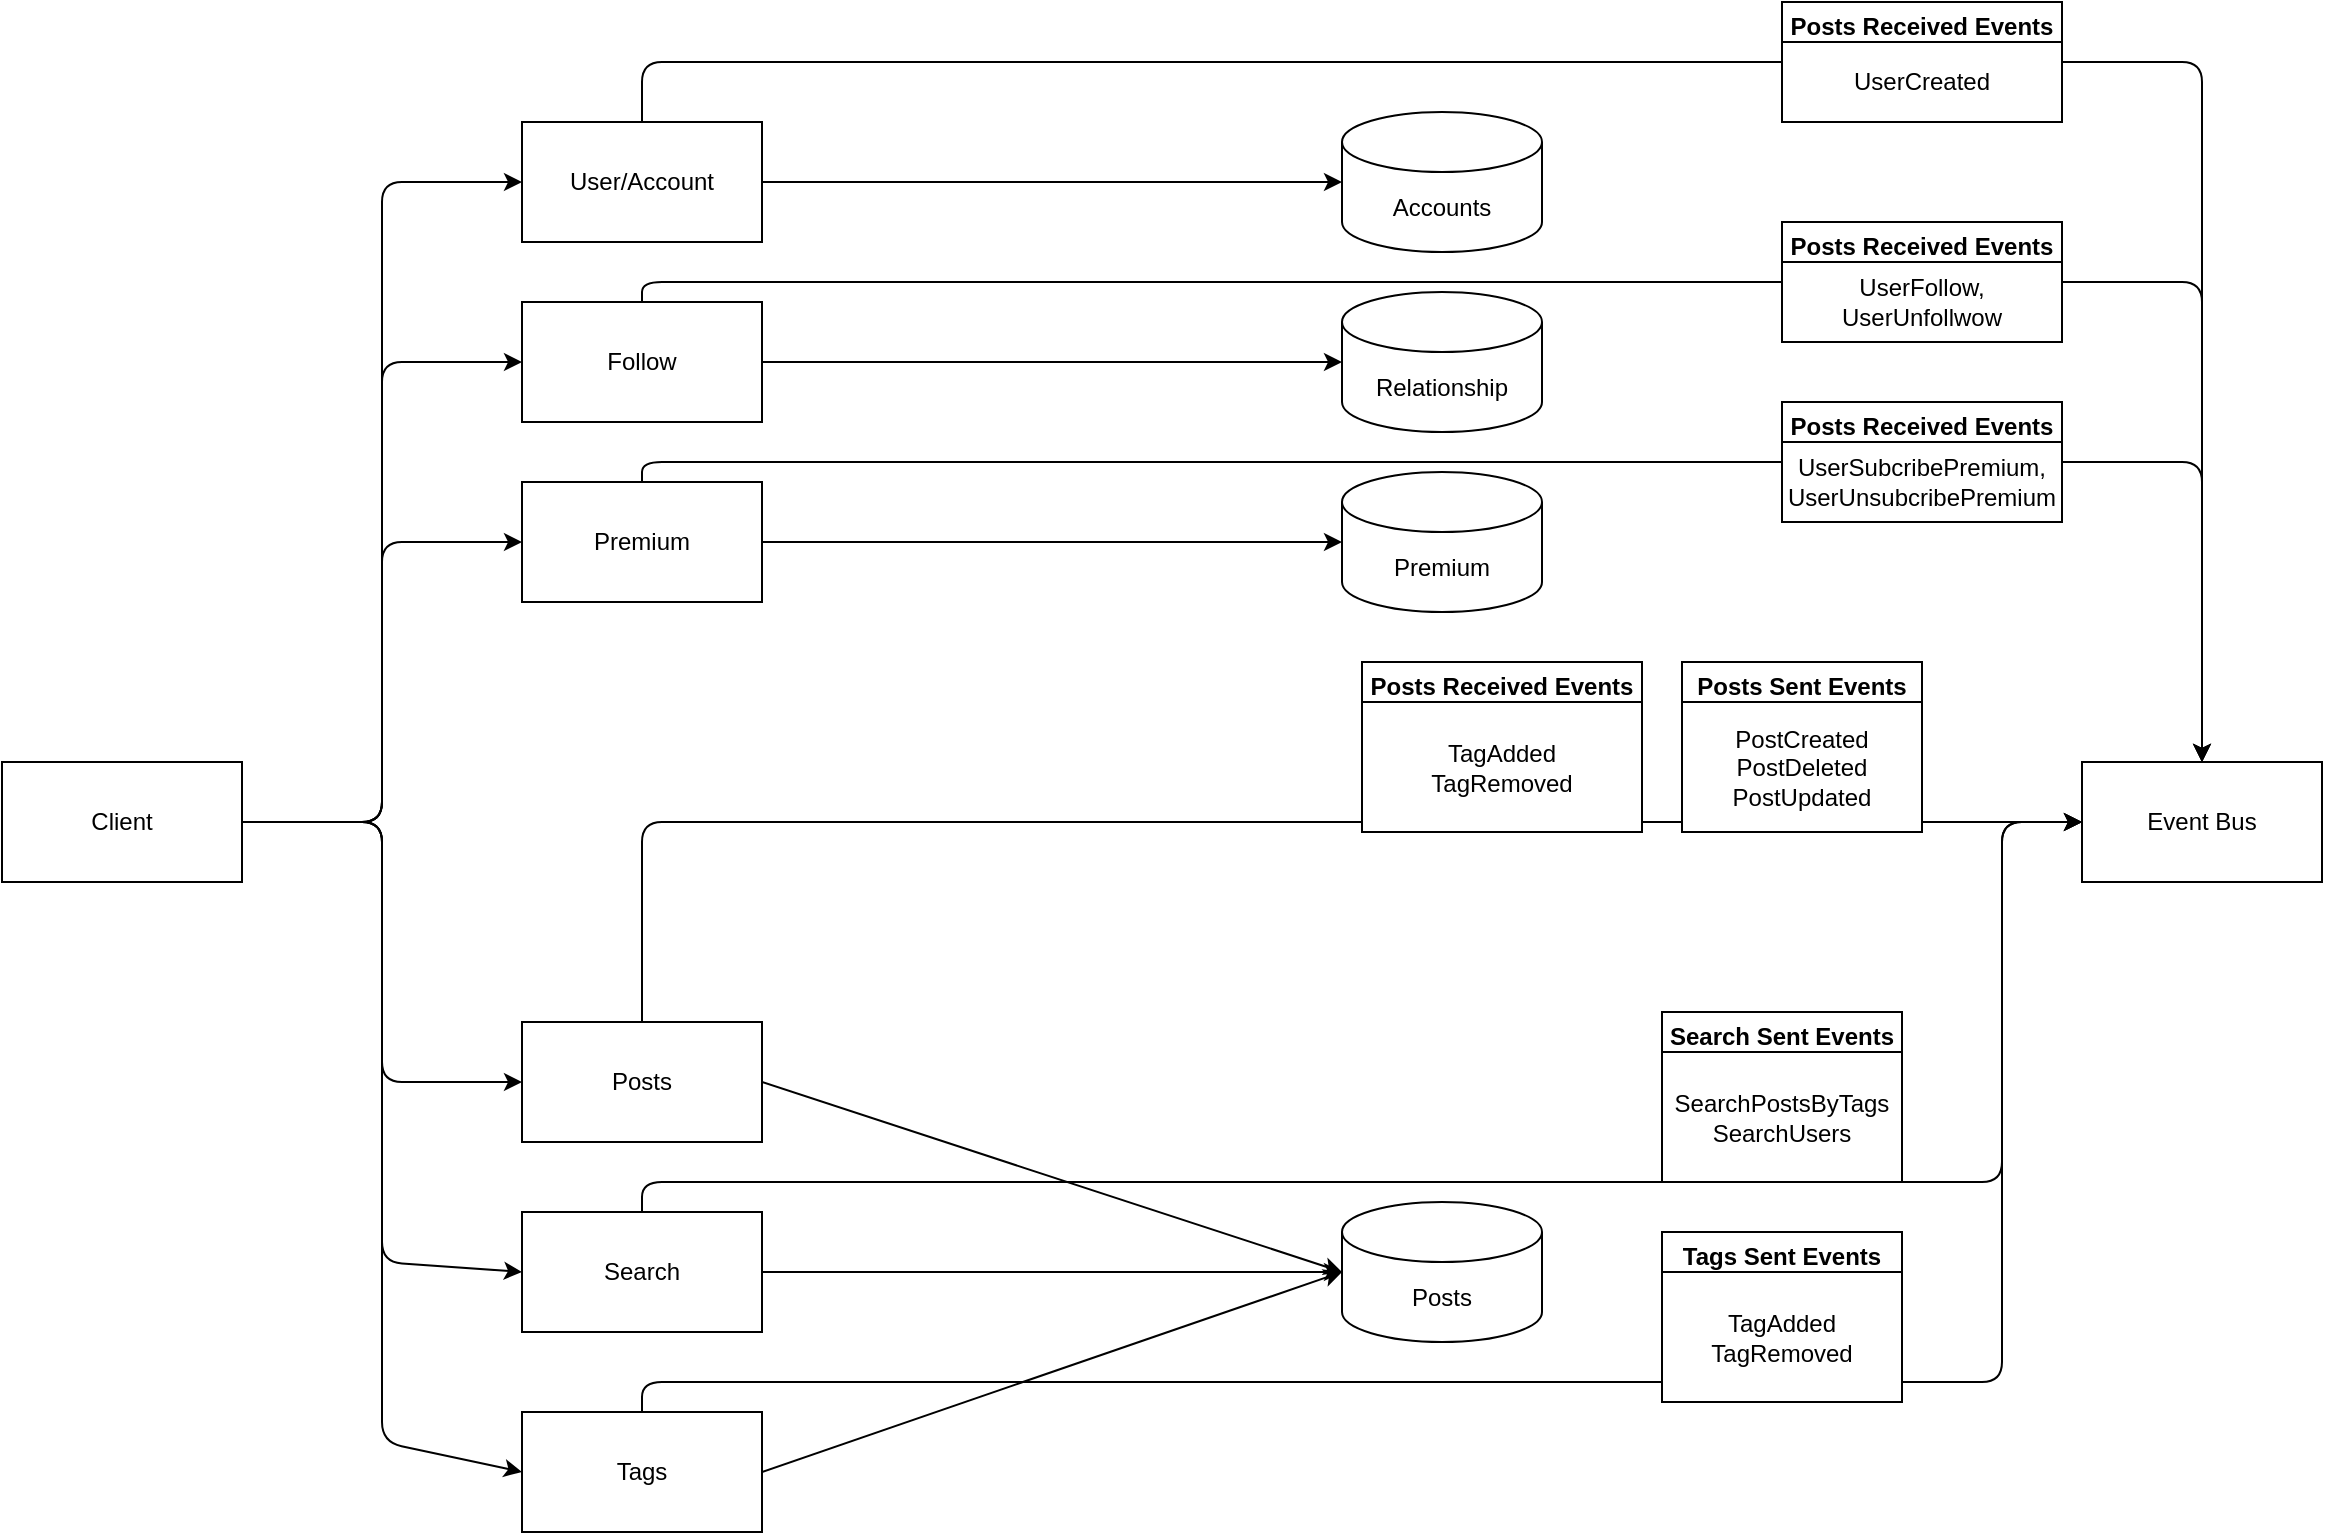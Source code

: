 <mxfile>
    <diagram id="Gvop6OyZS1tVDtoL9f6q" name="Page-1">
        <mxGraphModel dx="1919" dy="1706" grid="1" gridSize="10" guides="1" tooltips="1" connect="1" arrows="1" fold="1" page="1" pageScale="1" pageWidth="850" pageHeight="1100" math="0" shadow="0">
            <root>
                <mxCell id="0"/>
                <mxCell id="1" parent="0"/>
                <mxCell id="5" style="edgeStyle=orthogonalEdgeStyle;html=1;exitX=1;exitY=0.5;exitDx=0;exitDy=0;entryX=0;entryY=0.5;entryDx=0;entryDy=0;" parent="1" source="2" target="3" edge="1">
                    <mxGeometry relative="1" as="geometry"/>
                </mxCell>
                <mxCell id="6" style="edgeStyle=orthogonalEdgeStyle;html=1;entryX=0;entryY=0.5;entryDx=0;entryDy=0;" parent="1" source="2" target="4" edge="1">
                    <mxGeometry relative="1" as="geometry"/>
                </mxCell>
                <mxCell id="8" style="edgeStyle=orthogonalEdgeStyle;html=1;entryX=0;entryY=0.5;entryDx=0;entryDy=0;" parent="1" source="2" target="7" edge="1">
                    <mxGeometry relative="1" as="geometry"/>
                </mxCell>
                <mxCell id="22" style="edgeStyle=none;html=1;exitX=1;exitY=0.5;exitDx=0;exitDy=0;entryX=0;entryY=0.5;entryDx=0;entryDy=0;" edge="1" parent="1" source="2" target="18">
                    <mxGeometry relative="1" as="geometry">
                        <Array as="points">
                            <mxPoint x="150" y="390"/>
                            <mxPoint x="150" y="610"/>
                        </Array>
                    </mxGeometry>
                </mxCell>
                <mxCell id="23" style="edgeStyle=none;html=1;exitX=1;exitY=0.5;exitDx=0;exitDy=0;entryX=0;entryY=0.5;entryDx=0;entryDy=0;" edge="1" parent="1" source="2" target="17">
                    <mxGeometry relative="1" as="geometry">
                        <Array as="points">
                            <mxPoint x="150" y="390"/>
                            <mxPoint x="150" y="700"/>
                        </Array>
                    </mxGeometry>
                </mxCell>
                <mxCell id="2" value="Client" style="rounded=0;whiteSpace=wrap;html=1;" parent="1" vertex="1">
                    <mxGeometry x="-40" y="360" width="120" height="60" as="geometry"/>
                </mxCell>
                <mxCell id="12" style="edgeStyle=none;html=1;entryX=0;entryY=0.5;entryDx=0;entryDy=0;entryPerimeter=0;" edge="1" parent="1" source="3" target="11">
                    <mxGeometry relative="1" as="geometry"/>
                </mxCell>
                <mxCell id="3" value="User/Account" style="rounded=0;whiteSpace=wrap;html=1;" parent="1" vertex="1">
                    <mxGeometry x="220" y="40" width="120" height="60" as="geometry"/>
                </mxCell>
                <mxCell id="15" style="edgeStyle=none;html=1;entryX=0;entryY=0.5;entryDx=0;entryDy=0;entryPerimeter=0;" edge="1" parent="1" source="4" target="14">
                    <mxGeometry relative="1" as="geometry"/>
                </mxCell>
                <mxCell id="63" style="edgeStyle=orthogonalEdgeStyle;html=1;entryX=0.5;entryY=0;entryDx=0;entryDy=0;" edge="1" parent="1" source="4" target="9">
                    <mxGeometry relative="1" as="geometry">
                        <Array as="points">
                            <mxPoint x="280" y="120"/>
                            <mxPoint x="1060" y="120"/>
                        </Array>
                    </mxGeometry>
                </mxCell>
                <mxCell id="4" value="Follow" style="rounded=0;whiteSpace=wrap;html=1;" parent="1" vertex="1">
                    <mxGeometry x="220" y="130" width="120" height="60" as="geometry"/>
                </mxCell>
                <mxCell id="16" style="edgeStyle=none;html=1;entryX=0;entryY=0.5;entryDx=0;entryDy=0;entryPerimeter=0;" edge="1" parent="1" source="7" target="13">
                    <mxGeometry relative="1" as="geometry"/>
                </mxCell>
                <mxCell id="7" value="Premium" style="rounded=0;whiteSpace=wrap;html=1;" parent="1" vertex="1">
                    <mxGeometry x="220" y="220" width="120" height="60" as="geometry"/>
                </mxCell>
                <mxCell id="9" value="Event Bus" style="rounded=0;whiteSpace=wrap;html=1;" vertex="1" parent="1">
                    <mxGeometry x="1000" y="360" width="120" height="60" as="geometry"/>
                </mxCell>
                <mxCell id="11" value="Accounts" style="shape=cylinder3;whiteSpace=wrap;html=1;boundedLbl=1;backgroundOutline=1;size=15;" vertex="1" parent="1">
                    <mxGeometry x="630" y="35" width="100" height="70" as="geometry"/>
                </mxCell>
                <mxCell id="13" value="Premium" style="shape=cylinder3;whiteSpace=wrap;html=1;boundedLbl=1;backgroundOutline=1;size=15;" vertex="1" parent="1">
                    <mxGeometry x="630" y="215" width="100" height="70" as="geometry"/>
                </mxCell>
                <mxCell id="14" value="Relationship" style="shape=cylinder3;whiteSpace=wrap;html=1;boundedLbl=1;backgroundOutline=1;size=15;" vertex="1" parent="1">
                    <mxGeometry x="630" y="125" width="100" height="70" as="geometry"/>
                </mxCell>
                <mxCell id="35" style="edgeStyle=none;html=1;exitX=1;exitY=0.5;exitDx=0;exitDy=0;entryX=0;entryY=0.5;entryDx=0;entryDy=0;entryPerimeter=0;" edge="1" parent="1" source="17" target="27">
                    <mxGeometry relative="1" as="geometry">
                        <mxPoint x="630" y="715" as="targetPoint"/>
                    </mxGeometry>
                </mxCell>
                <mxCell id="41" style="edgeStyle=none;html=1;exitX=0.5;exitY=0;exitDx=0;exitDy=0;entryX=0;entryY=0.5;entryDx=0;entryDy=0;" edge="1" parent="1" source="17" target="9">
                    <mxGeometry relative="1" as="geometry">
                        <Array as="points">
                            <mxPoint x="280" y="670"/>
                            <mxPoint x="960" y="670"/>
                            <mxPoint x="960" y="390"/>
                        </Array>
                    </mxGeometry>
                </mxCell>
                <mxCell id="17" value="Tags" style="rounded=0;whiteSpace=wrap;html=1;" vertex="1" parent="1">
                    <mxGeometry x="220" y="685" width="120" height="60" as="geometry"/>
                </mxCell>
                <mxCell id="37" style="edgeStyle=none;html=1;exitX=1;exitY=0.5;exitDx=0;exitDy=0;entryX=0;entryY=0.5;entryDx=0;entryDy=0;entryPerimeter=0;" edge="1" parent="1" source="18" target="27">
                    <mxGeometry relative="1" as="geometry">
                        <mxPoint x="630" y="615" as="targetPoint"/>
                    </mxGeometry>
                </mxCell>
                <mxCell id="39" style="edgeStyle=none;html=1;exitX=0.5;exitY=0;exitDx=0;exitDy=0;entryX=0;entryY=0.5;entryDx=0;entryDy=0;" edge="1" parent="1" source="18" target="9">
                    <mxGeometry relative="1" as="geometry">
                        <Array as="points">
                            <mxPoint x="280" y="570"/>
                            <mxPoint x="960" y="570"/>
                            <mxPoint x="960" y="390"/>
                        </Array>
                    </mxGeometry>
                </mxCell>
                <mxCell id="18" value="Search" style="rounded=0;whiteSpace=wrap;html=1;" vertex="1" parent="1">
                    <mxGeometry x="220" y="585" width="120" height="60" as="geometry"/>
                </mxCell>
                <mxCell id="28" style="edgeStyle=none;html=1;exitX=1;exitY=0.5;exitDx=0;exitDy=0;entryX=0;entryY=0.5;entryDx=0;entryDy=0;entryPerimeter=0;" edge="1" parent="1" source="19" target="27">
                    <mxGeometry relative="1" as="geometry"/>
                </mxCell>
                <mxCell id="38" style="edgeStyle=none;html=1;exitX=0.5;exitY=0;exitDx=0;exitDy=0;entryX=0;entryY=0.5;entryDx=0;entryDy=0;" edge="1" parent="1" source="19" target="9">
                    <mxGeometry relative="1" as="geometry">
                        <Array as="points">
                            <mxPoint x="280" y="390"/>
                        </Array>
                    </mxGeometry>
                </mxCell>
                <mxCell id="19" value="Posts" style="rounded=0;whiteSpace=wrap;html=1;" vertex="1" parent="1">
                    <mxGeometry x="220" y="490" width="120" height="60" as="geometry"/>
                </mxCell>
                <mxCell id="21" value="" style="endArrow=classic;html=1;entryX=0;entryY=0.5;entryDx=0;entryDy=0;exitX=1;exitY=0.5;exitDx=0;exitDy=0;" edge="1" parent="1" source="2" target="19">
                    <mxGeometry width="50" height="50" relative="1" as="geometry">
                        <mxPoint x="290" y="510" as="sourcePoint"/>
                        <mxPoint x="340" y="460" as="targetPoint"/>
                        <Array as="points">
                            <mxPoint x="150" y="390"/>
                            <mxPoint x="150" y="520"/>
                        </Array>
                    </mxGeometry>
                </mxCell>
                <mxCell id="27" value="Posts" style="shape=cylinder3;whiteSpace=wrap;html=1;boundedLbl=1;backgroundOutline=1;size=15;" vertex="1" parent="1">
                    <mxGeometry x="630" y="580" width="100" height="70" as="geometry"/>
                </mxCell>
                <mxCell id="48" value="Posts Sent Events" style="swimlane;" vertex="1" parent="1">
                    <mxGeometry x="800" y="310" width="120" height="85" as="geometry"/>
                </mxCell>
                <mxCell id="44" value="PostCreated&lt;br&gt;PostDeleted&lt;br&gt;PostUpdated" style="rounded=0;whiteSpace=wrap;html=1;direction=south;" vertex="1" parent="48">
                    <mxGeometry y="20" width="120" height="65" as="geometry"/>
                </mxCell>
                <mxCell id="52" value="Search Sent Events" style="swimlane;" vertex="1" parent="1">
                    <mxGeometry x="790" y="485" width="120" height="85" as="geometry"/>
                </mxCell>
                <mxCell id="53" value="SearchPostsByTags&lt;br&gt;SearchUsers" style="rounded=0;whiteSpace=wrap;html=1;direction=south;" vertex="1" parent="52">
                    <mxGeometry y="20" width="120" height="65" as="geometry"/>
                </mxCell>
                <mxCell id="54" value="Tags Sent Events" style="swimlane;" vertex="1" parent="1">
                    <mxGeometry x="790" y="595" width="120" height="85" as="geometry"/>
                </mxCell>
                <mxCell id="55" value="TagAdded&lt;br&gt;TagRemoved" style="rounded=0;whiteSpace=wrap;html=1;direction=south;" vertex="1" parent="54">
                    <mxGeometry y="20" width="120" height="65" as="geometry"/>
                </mxCell>
                <mxCell id="56" value="Posts Received Events" style="swimlane;" vertex="1" parent="1">
                    <mxGeometry x="640" y="310" width="140" height="85" as="geometry"/>
                </mxCell>
                <mxCell id="57" value="TagAdded&lt;br&gt;TagRemoved" style="rounded=0;whiteSpace=wrap;html=1;direction=south;" vertex="1" parent="56">
                    <mxGeometry y="20" width="140" height="65" as="geometry"/>
                </mxCell>
                <mxCell id="59" style="edgeStyle=none;html=1;exitX=0.5;exitY=0;exitDx=0;exitDy=0;entryX=0.5;entryY=0;entryDx=0;entryDy=0;" edge="1" parent="1" source="3" target="9">
                    <mxGeometry relative="1" as="geometry">
                        <Array as="points">
                            <mxPoint x="280" y="10"/>
                            <mxPoint x="1060" y="10"/>
                        </Array>
                        <mxPoint x="290" y="695" as="sourcePoint"/>
                        <mxPoint x="1010" y="400.0" as="targetPoint"/>
                    </mxGeometry>
                </mxCell>
                <mxCell id="60" value="Posts Received Events" style="swimlane;" vertex="1" parent="1">
                    <mxGeometry x="850" y="-20" width="140" height="60" as="geometry"/>
                </mxCell>
                <mxCell id="61" value="UserCreated" style="rounded=0;whiteSpace=wrap;html=1;direction=south;" vertex="1" parent="60">
                    <mxGeometry y="20" width="140" height="40" as="geometry"/>
                </mxCell>
                <mxCell id="64" value="Posts Received Events" style="swimlane;" vertex="1" parent="1">
                    <mxGeometry x="850" y="90" width="140" height="60" as="geometry"/>
                </mxCell>
                <mxCell id="65" value="UserFollow, UserUnfollwow" style="rounded=0;whiteSpace=wrap;html=1;direction=south;" vertex="1" parent="64">
                    <mxGeometry y="20" width="140" height="40" as="geometry"/>
                </mxCell>
                <mxCell id="67" style="edgeStyle=orthogonalEdgeStyle;html=1;entryX=0.5;entryY=0;entryDx=0;entryDy=0;exitX=0.5;exitY=0;exitDx=0;exitDy=0;" edge="1" parent="1" source="7" target="9">
                    <mxGeometry relative="1" as="geometry">
                        <mxPoint x="290.048" y="140" as="sourcePoint"/>
                        <mxPoint x="1070" y="370" as="targetPoint"/>
                        <Array as="points">
                            <mxPoint x="280" y="210"/>
                            <mxPoint x="1060" y="210"/>
                        </Array>
                    </mxGeometry>
                </mxCell>
                <mxCell id="68" value="Posts Received Events" style="swimlane;" vertex="1" parent="1">
                    <mxGeometry x="850" y="180" width="140" height="60" as="geometry"/>
                </mxCell>
                <mxCell id="69" value="UserSubcribePremium,&lt;br&gt;UserUnsubcribePremium" style="rounded=0;whiteSpace=wrap;html=1;direction=south;" vertex="1" parent="68">
                    <mxGeometry y="20" width="140" height="40" as="geometry"/>
                </mxCell>
            </root>
        </mxGraphModel>
    </diagram>
</mxfile>